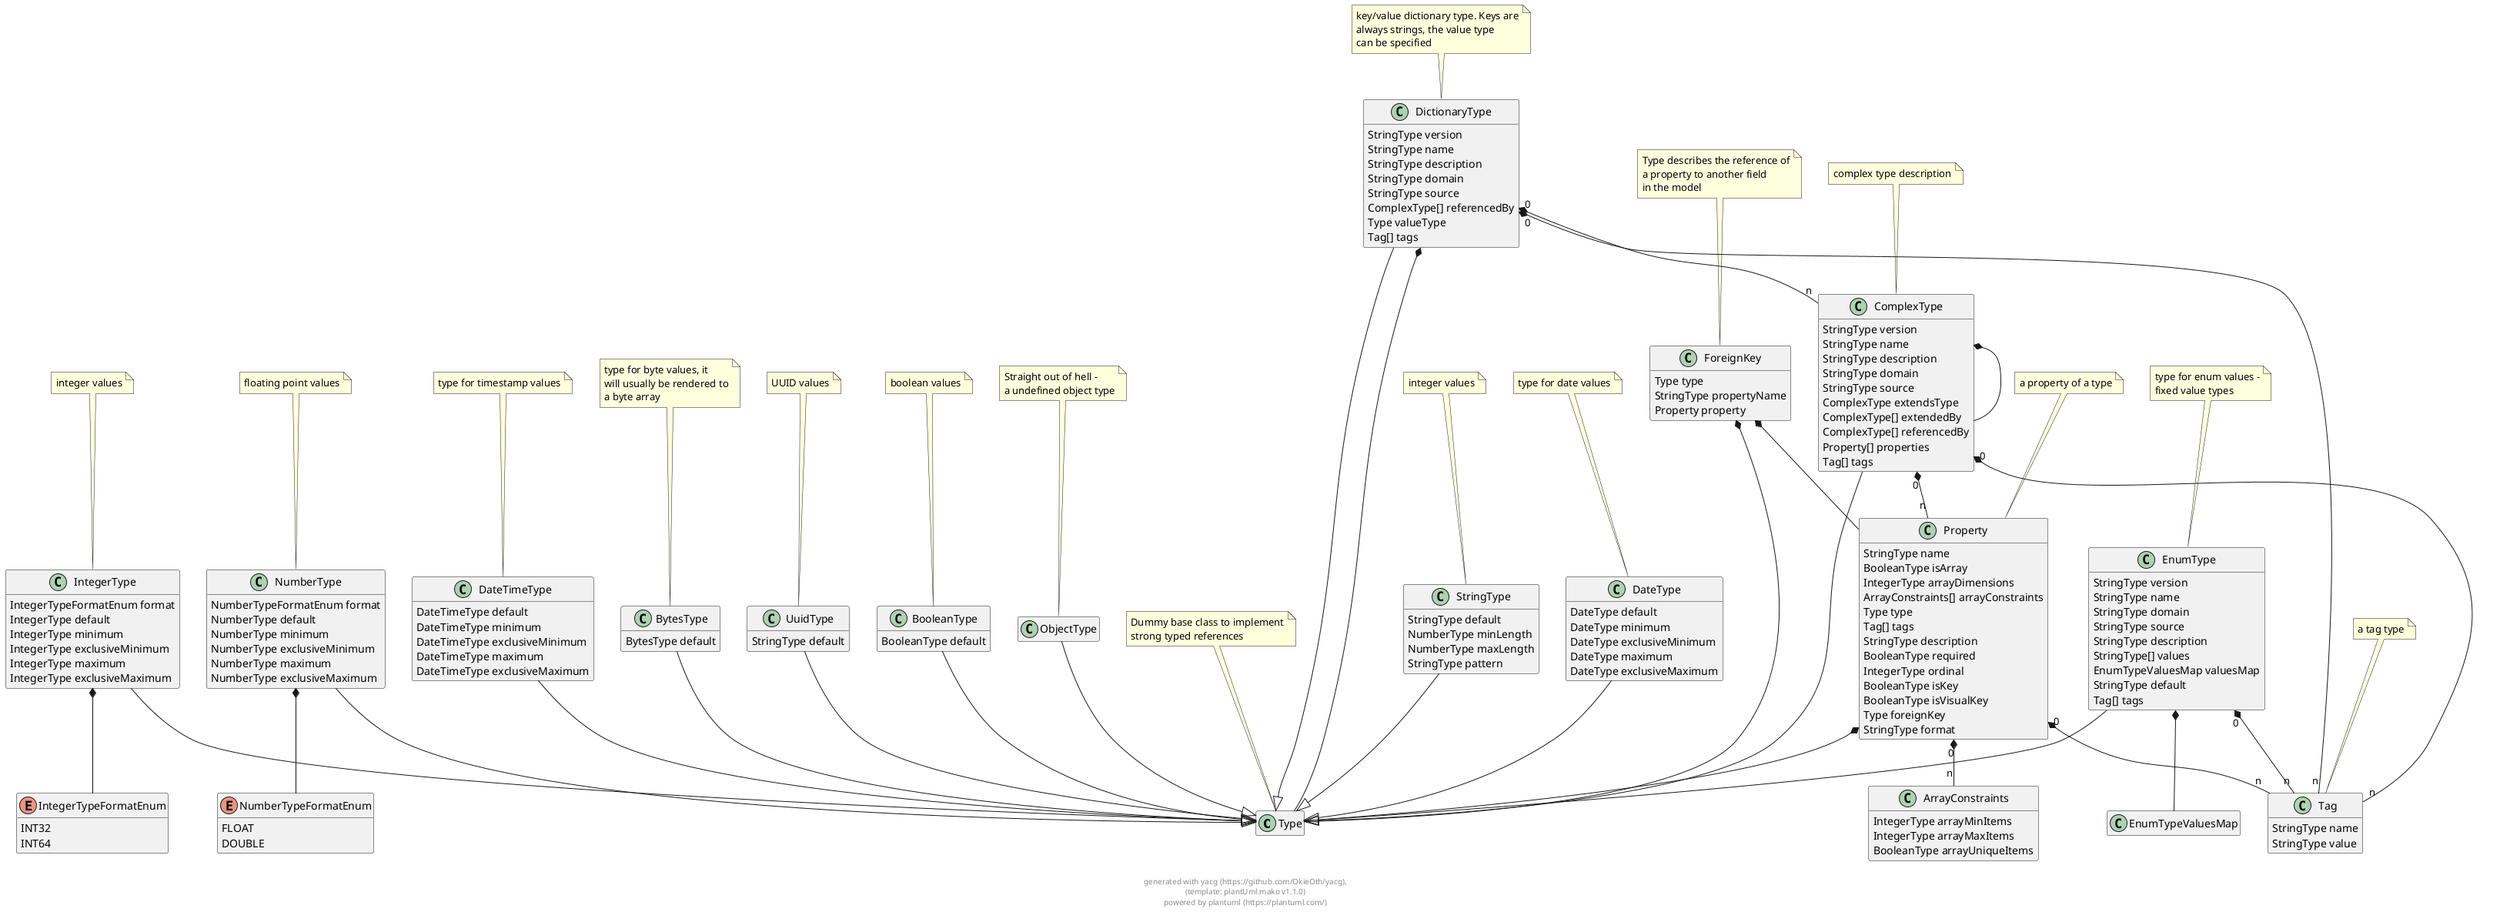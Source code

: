 
@startuml
hide empty methods
hide empty fields

class Type {
}

note top: Dummy base class to implement\nstrong typed references

class ObjectType {
}

note top: Straight out of hell -\na undefined object type

ObjectType --|> Type
class IntegerType {
        IntegerTypeFormatEnum format
        IntegerType default
        IntegerType minimum
        IntegerType exclusiveMinimum
        IntegerType maximum
        IntegerType exclusiveMaximum
}

note top: integer values

IntegerType --|> Type
enum IntegerTypeFormatEnum {
    INT32
    INT64
}


class NumberType {
        NumberTypeFormatEnum format
        NumberType default
        NumberType minimum
        NumberType exclusiveMinimum
        NumberType maximum
        NumberType exclusiveMaximum
}

note top: floating point values

NumberType --|> Type
enum NumberTypeFormatEnum {
    FLOAT
    DOUBLE
}


class BooleanType {
        BooleanType default
}

note top: boolean values

BooleanType --|> Type
class StringType {
        StringType default
        NumberType minLength
        NumberType maxLength
        StringType pattern
}

note top: integer values

StringType --|> Type
class UuidType {
        StringType default
}

note top: UUID values

UuidType --|> Type
class EnumType {
        StringType version
        StringType name
        StringType domain
        StringType source
        StringType description
        StringType[] values
        EnumTypeValuesMap valuesMap
        StringType default
        Tag[] tags
}

note top: type for enum values -\nfixed value types

EnumType --|> Type
class Tag {
        StringType name
        StringType value
}

note top: a tag type

class DateType {
        DateType default
        DateType minimum
        DateType exclusiveMinimum
        DateType maximum
        DateType exclusiveMaximum
}

note top: type for date values

DateType --|> Type
class DateTimeType {
        DateTimeType default
        DateTimeType minimum
        DateTimeType exclusiveMinimum
        DateTimeType maximum
        DateTimeType exclusiveMaximum
}

note top: type for timestamp values

DateTimeType --|> Type
class BytesType {
        BytesType default
}

note top: type for byte values, it\nwill usually be rendered to\na byte array

BytesType --|> Type
class ComplexType {
        StringType version
        StringType name
        StringType description
        StringType domain
        StringType source
        ComplexType extendsType
        ComplexType[] extendedBy
        ComplexType[] referencedBy
        Property[] properties
        Tag[] tags
}

note top: complex type description

ComplexType --|> Type
class Property {
        StringType name
        BooleanType isArray
        IntegerType arrayDimensions
        ArrayConstraints[] arrayConstraints
        Type type
        Tag[] tags
        StringType description
        BooleanType required
        IntegerType ordinal
        BooleanType isKey
        BooleanType isVisualKey
        Type foreignKey
        StringType format
}

note top: a property of a type

class DictionaryType {
        StringType version
        StringType name
        StringType description
        StringType domain
        StringType source
        ComplexType[] referencedBy
        Type valueType
        Tag[] tags
}

note top: key/value dictionary type. Keys are\nalways strings, the value type\ncan be specified

DictionaryType --|> Type
class ArrayConstraints {
        IntegerType arrayMinItems
        IntegerType arrayMaxItems
        BooleanType arrayUniqueItems
}


class ForeignKey {
        Type type
        StringType propertyName
        Property property
}

note top: Type describes the reference of\na property to another field\nin the model


    
    
    
IntegerType  *--  IntegerTypeFormatEnum
            






    
    
NumberType  *--  NumberTypeFormatEnum
            






    
    

    




    

    






EnumType  *--  EnumTypeValuesMap
            


EnumType "0" *-- "n" Tag
            

    


    





    





    

    





ComplexType  *--  ComplexType
            



ComplexType "0" *-- "n" Property
            

ComplexType "0" *-- "n" Tag
            

    



Property "0" *-- "n" ArrayConstraints
            

Property  *--  Type
            

Property "0" *-- "n" Tag
            








    





DictionaryType "0" *-- "n" ComplexType
            

DictionaryType  *--  Type
            

DictionaryType "0" *-- "n" Tag
            

    



    
ForeignKey  *--  Type
            


ForeignKey  *--  Property
            


footer \ngenerated with yacg (https://github.com/OkieOth/yacg),\n(template: plantUml.mako v1.1.0)\npowered by plantuml (https://plantuml.com/)
@enduml